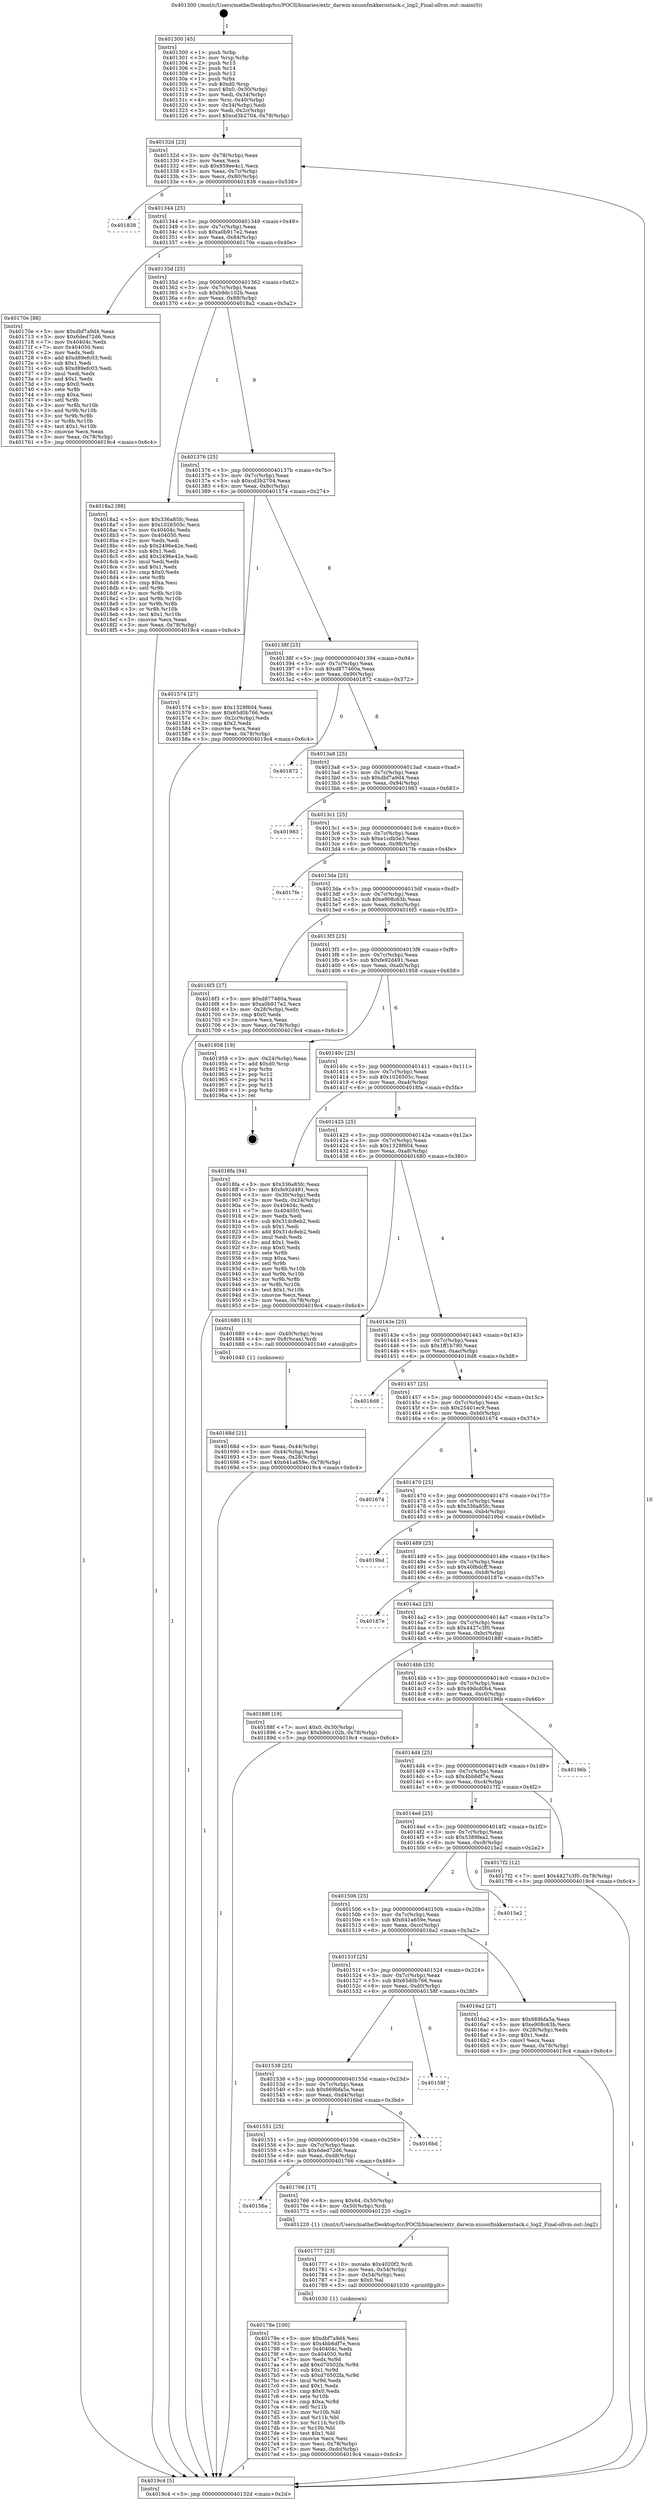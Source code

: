 digraph "0x401300" {
  label = "0x401300 (/mnt/c/Users/mathe/Desktop/tcc/POCII/binaries/extr_darwin-xnuosfmkkernstack.c_log2_Final-ollvm.out::main(0))"
  labelloc = "t"
  node[shape=record]

  Entry [label="",width=0.3,height=0.3,shape=circle,fillcolor=black,style=filled]
  "0x40132d" [label="{
     0x40132d [23]\l
     | [instrs]\l
     &nbsp;&nbsp;0x40132d \<+3\>: mov -0x78(%rbp),%eax\l
     &nbsp;&nbsp;0x401330 \<+2\>: mov %eax,%ecx\l
     &nbsp;&nbsp;0x401332 \<+6\>: sub $0x859ee4c1,%ecx\l
     &nbsp;&nbsp;0x401338 \<+3\>: mov %eax,-0x7c(%rbp)\l
     &nbsp;&nbsp;0x40133b \<+3\>: mov %ecx,-0x80(%rbp)\l
     &nbsp;&nbsp;0x40133e \<+6\>: je 0000000000401838 \<main+0x538\>\l
  }"]
  "0x401838" [label="{
     0x401838\l
  }", style=dashed]
  "0x401344" [label="{
     0x401344 [25]\l
     | [instrs]\l
     &nbsp;&nbsp;0x401344 \<+5\>: jmp 0000000000401349 \<main+0x49\>\l
     &nbsp;&nbsp;0x401349 \<+3\>: mov -0x7c(%rbp),%eax\l
     &nbsp;&nbsp;0x40134c \<+5\>: sub $0xa0b917e2,%eax\l
     &nbsp;&nbsp;0x401351 \<+6\>: mov %eax,-0x84(%rbp)\l
     &nbsp;&nbsp;0x401357 \<+6\>: je 000000000040170e \<main+0x40e\>\l
  }"]
  Exit [label="",width=0.3,height=0.3,shape=circle,fillcolor=black,style=filled,peripheries=2]
  "0x40170e" [label="{
     0x40170e [88]\l
     | [instrs]\l
     &nbsp;&nbsp;0x40170e \<+5\>: mov $0xdbf7a9d4,%eax\l
     &nbsp;&nbsp;0x401713 \<+5\>: mov $0x6ded72d6,%ecx\l
     &nbsp;&nbsp;0x401718 \<+7\>: mov 0x40404c,%edx\l
     &nbsp;&nbsp;0x40171f \<+7\>: mov 0x404050,%esi\l
     &nbsp;&nbsp;0x401726 \<+2\>: mov %edx,%edi\l
     &nbsp;&nbsp;0x401728 \<+6\>: add $0xd89efc03,%edi\l
     &nbsp;&nbsp;0x40172e \<+3\>: sub $0x1,%edi\l
     &nbsp;&nbsp;0x401731 \<+6\>: sub $0xd89efc03,%edi\l
     &nbsp;&nbsp;0x401737 \<+3\>: imul %edi,%edx\l
     &nbsp;&nbsp;0x40173a \<+3\>: and $0x1,%edx\l
     &nbsp;&nbsp;0x40173d \<+3\>: cmp $0x0,%edx\l
     &nbsp;&nbsp;0x401740 \<+4\>: sete %r8b\l
     &nbsp;&nbsp;0x401744 \<+3\>: cmp $0xa,%esi\l
     &nbsp;&nbsp;0x401747 \<+4\>: setl %r9b\l
     &nbsp;&nbsp;0x40174b \<+3\>: mov %r8b,%r10b\l
     &nbsp;&nbsp;0x40174e \<+3\>: and %r9b,%r10b\l
     &nbsp;&nbsp;0x401751 \<+3\>: xor %r9b,%r8b\l
     &nbsp;&nbsp;0x401754 \<+3\>: or %r8b,%r10b\l
     &nbsp;&nbsp;0x401757 \<+4\>: test $0x1,%r10b\l
     &nbsp;&nbsp;0x40175b \<+3\>: cmovne %ecx,%eax\l
     &nbsp;&nbsp;0x40175e \<+3\>: mov %eax,-0x78(%rbp)\l
     &nbsp;&nbsp;0x401761 \<+5\>: jmp 00000000004019c4 \<main+0x6c4\>\l
  }"]
  "0x40135d" [label="{
     0x40135d [25]\l
     | [instrs]\l
     &nbsp;&nbsp;0x40135d \<+5\>: jmp 0000000000401362 \<main+0x62\>\l
     &nbsp;&nbsp;0x401362 \<+3\>: mov -0x7c(%rbp),%eax\l
     &nbsp;&nbsp;0x401365 \<+5\>: sub $0xb9dc102b,%eax\l
     &nbsp;&nbsp;0x40136a \<+6\>: mov %eax,-0x88(%rbp)\l
     &nbsp;&nbsp;0x401370 \<+6\>: je 00000000004018a2 \<main+0x5a2\>\l
  }"]
  "0x40178e" [label="{
     0x40178e [100]\l
     | [instrs]\l
     &nbsp;&nbsp;0x40178e \<+5\>: mov $0xdbf7a9d4,%esi\l
     &nbsp;&nbsp;0x401793 \<+5\>: mov $0x4bb6df7e,%ecx\l
     &nbsp;&nbsp;0x401798 \<+7\>: mov 0x40404c,%edx\l
     &nbsp;&nbsp;0x40179f \<+8\>: mov 0x404050,%r8d\l
     &nbsp;&nbsp;0x4017a7 \<+3\>: mov %edx,%r9d\l
     &nbsp;&nbsp;0x4017aa \<+7\>: add $0xd70502fa,%r9d\l
     &nbsp;&nbsp;0x4017b1 \<+4\>: sub $0x1,%r9d\l
     &nbsp;&nbsp;0x4017b5 \<+7\>: sub $0xd70502fa,%r9d\l
     &nbsp;&nbsp;0x4017bc \<+4\>: imul %r9d,%edx\l
     &nbsp;&nbsp;0x4017c0 \<+3\>: and $0x1,%edx\l
     &nbsp;&nbsp;0x4017c3 \<+3\>: cmp $0x0,%edx\l
     &nbsp;&nbsp;0x4017c6 \<+4\>: sete %r10b\l
     &nbsp;&nbsp;0x4017ca \<+4\>: cmp $0xa,%r8d\l
     &nbsp;&nbsp;0x4017ce \<+4\>: setl %r11b\l
     &nbsp;&nbsp;0x4017d2 \<+3\>: mov %r10b,%bl\l
     &nbsp;&nbsp;0x4017d5 \<+3\>: and %r11b,%bl\l
     &nbsp;&nbsp;0x4017d8 \<+3\>: xor %r11b,%r10b\l
     &nbsp;&nbsp;0x4017db \<+3\>: or %r10b,%bl\l
     &nbsp;&nbsp;0x4017de \<+3\>: test $0x1,%bl\l
     &nbsp;&nbsp;0x4017e1 \<+3\>: cmovne %ecx,%esi\l
     &nbsp;&nbsp;0x4017e4 \<+3\>: mov %esi,-0x78(%rbp)\l
     &nbsp;&nbsp;0x4017e7 \<+6\>: mov %eax,-0xdc(%rbp)\l
     &nbsp;&nbsp;0x4017ed \<+5\>: jmp 00000000004019c4 \<main+0x6c4\>\l
  }"]
  "0x4018a2" [label="{
     0x4018a2 [88]\l
     | [instrs]\l
     &nbsp;&nbsp;0x4018a2 \<+5\>: mov $0x336a85fc,%eax\l
     &nbsp;&nbsp;0x4018a7 \<+5\>: mov $0x1026505c,%ecx\l
     &nbsp;&nbsp;0x4018ac \<+7\>: mov 0x40404c,%edx\l
     &nbsp;&nbsp;0x4018b3 \<+7\>: mov 0x404050,%esi\l
     &nbsp;&nbsp;0x4018ba \<+2\>: mov %edx,%edi\l
     &nbsp;&nbsp;0x4018bc \<+6\>: sub $0x2496e42e,%edi\l
     &nbsp;&nbsp;0x4018c2 \<+3\>: sub $0x1,%edi\l
     &nbsp;&nbsp;0x4018c5 \<+6\>: add $0x2496e42e,%edi\l
     &nbsp;&nbsp;0x4018cb \<+3\>: imul %edi,%edx\l
     &nbsp;&nbsp;0x4018ce \<+3\>: and $0x1,%edx\l
     &nbsp;&nbsp;0x4018d1 \<+3\>: cmp $0x0,%edx\l
     &nbsp;&nbsp;0x4018d4 \<+4\>: sete %r8b\l
     &nbsp;&nbsp;0x4018d8 \<+3\>: cmp $0xa,%esi\l
     &nbsp;&nbsp;0x4018db \<+4\>: setl %r9b\l
     &nbsp;&nbsp;0x4018df \<+3\>: mov %r8b,%r10b\l
     &nbsp;&nbsp;0x4018e2 \<+3\>: and %r9b,%r10b\l
     &nbsp;&nbsp;0x4018e5 \<+3\>: xor %r9b,%r8b\l
     &nbsp;&nbsp;0x4018e8 \<+3\>: or %r8b,%r10b\l
     &nbsp;&nbsp;0x4018eb \<+4\>: test $0x1,%r10b\l
     &nbsp;&nbsp;0x4018ef \<+3\>: cmovne %ecx,%eax\l
     &nbsp;&nbsp;0x4018f2 \<+3\>: mov %eax,-0x78(%rbp)\l
     &nbsp;&nbsp;0x4018f5 \<+5\>: jmp 00000000004019c4 \<main+0x6c4\>\l
  }"]
  "0x401376" [label="{
     0x401376 [25]\l
     | [instrs]\l
     &nbsp;&nbsp;0x401376 \<+5\>: jmp 000000000040137b \<main+0x7b\>\l
     &nbsp;&nbsp;0x40137b \<+3\>: mov -0x7c(%rbp),%eax\l
     &nbsp;&nbsp;0x40137e \<+5\>: sub $0xcd3b2704,%eax\l
     &nbsp;&nbsp;0x401383 \<+6\>: mov %eax,-0x8c(%rbp)\l
     &nbsp;&nbsp;0x401389 \<+6\>: je 0000000000401574 \<main+0x274\>\l
  }"]
  "0x401777" [label="{
     0x401777 [23]\l
     | [instrs]\l
     &nbsp;&nbsp;0x401777 \<+10\>: movabs $0x4020f2,%rdi\l
     &nbsp;&nbsp;0x401781 \<+3\>: mov %eax,-0x54(%rbp)\l
     &nbsp;&nbsp;0x401784 \<+3\>: mov -0x54(%rbp),%esi\l
     &nbsp;&nbsp;0x401787 \<+2\>: mov $0x0,%al\l
     &nbsp;&nbsp;0x401789 \<+5\>: call 0000000000401030 \<printf@plt\>\l
     | [calls]\l
     &nbsp;&nbsp;0x401030 \{1\} (unknown)\l
  }"]
  "0x401574" [label="{
     0x401574 [27]\l
     | [instrs]\l
     &nbsp;&nbsp;0x401574 \<+5\>: mov $0x1329f604,%eax\l
     &nbsp;&nbsp;0x401579 \<+5\>: mov $0x65d0b766,%ecx\l
     &nbsp;&nbsp;0x40157e \<+3\>: mov -0x2c(%rbp),%edx\l
     &nbsp;&nbsp;0x401581 \<+3\>: cmp $0x2,%edx\l
     &nbsp;&nbsp;0x401584 \<+3\>: cmovne %ecx,%eax\l
     &nbsp;&nbsp;0x401587 \<+3\>: mov %eax,-0x78(%rbp)\l
     &nbsp;&nbsp;0x40158a \<+5\>: jmp 00000000004019c4 \<main+0x6c4\>\l
  }"]
  "0x40138f" [label="{
     0x40138f [25]\l
     | [instrs]\l
     &nbsp;&nbsp;0x40138f \<+5\>: jmp 0000000000401394 \<main+0x94\>\l
     &nbsp;&nbsp;0x401394 \<+3\>: mov -0x7c(%rbp),%eax\l
     &nbsp;&nbsp;0x401397 \<+5\>: sub $0xd877460a,%eax\l
     &nbsp;&nbsp;0x40139c \<+6\>: mov %eax,-0x90(%rbp)\l
     &nbsp;&nbsp;0x4013a2 \<+6\>: je 0000000000401872 \<main+0x572\>\l
  }"]
  "0x4019c4" [label="{
     0x4019c4 [5]\l
     | [instrs]\l
     &nbsp;&nbsp;0x4019c4 \<+5\>: jmp 000000000040132d \<main+0x2d\>\l
  }"]
  "0x401300" [label="{
     0x401300 [45]\l
     | [instrs]\l
     &nbsp;&nbsp;0x401300 \<+1\>: push %rbp\l
     &nbsp;&nbsp;0x401301 \<+3\>: mov %rsp,%rbp\l
     &nbsp;&nbsp;0x401304 \<+2\>: push %r15\l
     &nbsp;&nbsp;0x401306 \<+2\>: push %r14\l
     &nbsp;&nbsp;0x401308 \<+2\>: push %r12\l
     &nbsp;&nbsp;0x40130a \<+1\>: push %rbx\l
     &nbsp;&nbsp;0x40130b \<+7\>: sub $0xd0,%rsp\l
     &nbsp;&nbsp;0x401312 \<+7\>: movl $0x0,-0x30(%rbp)\l
     &nbsp;&nbsp;0x401319 \<+3\>: mov %edi,-0x34(%rbp)\l
     &nbsp;&nbsp;0x40131c \<+4\>: mov %rsi,-0x40(%rbp)\l
     &nbsp;&nbsp;0x401320 \<+3\>: mov -0x34(%rbp),%edi\l
     &nbsp;&nbsp;0x401323 \<+3\>: mov %edi,-0x2c(%rbp)\l
     &nbsp;&nbsp;0x401326 \<+7\>: movl $0xcd3b2704,-0x78(%rbp)\l
  }"]
  "0x40156a" [label="{
     0x40156a\l
  }", style=dashed]
  "0x401872" [label="{
     0x401872\l
  }", style=dashed]
  "0x4013a8" [label="{
     0x4013a8 [25]\l
     | [instrs]\l
     &nbsp;&nbsp;0x4013a8 \<+5\>: jmp 00000000004013ad \<main+0xad\>\l
     &nbsp;&nbsp;0x4013ad \<+3\>: mov -0x7c(%rbp),%eax\l
     &nbsp;&nbsp;0x4013b0 \<+5\>: sub $0xdbf7a9d4,%eax\l
     &nbsp;&nbsp;0x4013b5 \<+6\>: mov %eax,-0x94(%rbp)\l
     &nbsp;&nbsp;0x4013bb \<+6\>: je 0000000000401983 \<main+0x683\>\l
  }"]
  "0x401766" [label="{
     0x401766 [17]\l
     | [instrs]\l
     &nbsp;&nbsp;0x401766 \<+8\>: movq $0x64,-0x50(%rbp)\l
     &nbsp;&nbsp;0x40176e \<+4\>: mov -0x50(%rbp),%rdi\l
     &nbsp;&nbsp;0x401772 \<+5\>: call 0000000000401220 \<log2\>\l
     | [calls]\l
     &nbsp;&nbsp;0x401220 \{1\} (/mnt/c/Users/mathe/Desktop/tcc/POCII/binaries/extr_darwin-xnuosfmkkernstack.c_log2_Final-ollvm.out::log2)\l
  }"]
  "0x401983" [label="{
     0x401983\l
  }", style=dashed]
  "0x4013c1" [label="{
     0x4013c1 [25]\l
     | [instrs]\l
     &nbsp;&nbsp;0x4013c1 \<+5\>: jmp 00000000004013c6 \<main+0xc6\>\l
     &nbsp;&nbsp;0x4013c6 \<+3\>: mov -0x7c(%rbp),%eax\l
     &nbsp;&nbsp;0x4013c9 \<+5\>: sub $0xe1cdb5e3,%eax\l
     &nbsp;&nbsp;0x4013ce \<+6\>: mov %eax,-0x98(%rbp)\l
     &nbsp;&nbsp;0x4013d4 \<+6\>: je 00000000004017fe \<main+0x4fe\>\l
  }"]
  "0x401551" [label="{
     0x401551 [25]\l
     | [instrs]\l
     &nbsp;&nbsp;0x401551 \<+5\>: jmp 0000000000401556 \<main+0x256\>\l
     &nbsp;&nbsp;0x401556 \<+3\>: mov -0x7c(%rbp),%eax\l
     &nbsp;&nbsp;0x401559 \<+5\>: sub $0x6ded72d6,%eax\l
     &nbsp;&nbsp;0x40155e \<+6\>: mov %eax,-0xd8(%rbp)\l
     &nbsp;&nbsp;0x401564 \<+6\>: je 0000000000401766 \<main+0x466\>\l
  }"]
  "0x4017fe" [label="{
     0x4017fe\l
  }", style=dashed]
  "0x4013da" [label="{
     0x4013da [25]\l
     | [instrs]\l
     &nbsp;&nbsp;0x4013da \<+5\>: jmp 00000000004013df \<main+0xdf\>\l
     &nbsp;&nbsp;0x4013df \<+3\>: mov -0x7c(%rbp),%eax\l
     &nbsp;&nbsp;0x4013e2 \<+5\>: sub $0xe908c63b,%eax\l
     &nbsp;&nbsp;0x4013e7 \<+6\>: mov %eax,-0x9c(%rbp)\l
     &nbsp;&nbsp;0x4013ed \<+6\>: je 00000000004016f3 \<main+0x3f3\>\l
  }"]
  "0x4016bd" [label="{
     0x4016bd\l
  }", style=dashed]
  "0x4016f3" [label="{
     0x4016f3 [27]\l
     | [instrs]\l
     &nbsp;&nbsp;0x4016f3 \<+5\>: mov $0xd877460a,%eax\l
     &nbsp;&nbsp;0x4016f8 \<+5\>: mov $0xa0b917e2,%ecx\l
     &nbsp;&nbsp;0x4016fd \<+3\>: mov -0x28(%rbp),%edx\l
     &nbsp;&nbsp;0x401700 \<+3\>: cmp $0x0,%edx\l
     &nbsp;&nbsp;0x401703 \<+3\>: cmove %ecx,%eax\l
     &nbsp;&nbsp;0x401706 \<+3\>: mov %eax,-0x78(%rbp)\l
     &nbsp;&nbsp;0x401709 \<+5\>: jmp 00000000004019c4 \<main+0x6c4\>\l
  }"]
  "0x4013f3" [label="{
     0x4013f3 [25]\l
     | [instrs]\l
     &nbsp;&nbsp;0x4013f3 \<+5\>: jmp 00000000004013f8 \<main+0xf8\>\l
     &nbsp;&nbsp;0x4013f8 \<+3\>: mov -0x7c(%rbp),%eax\l
     &nbsp;&nbsp;0x4013fb \<+5\>: sub $0xfe92d491,%eax\l
     &nbsp;&nbsp;0x401400 \<+6\>: mov %eax,-0xa0(%rbp)\l
     &nbsp;&nbsp;0x401406 \<+6\>: je 0000000000401958 \<main+0x658\>\l
  }"]
  "0x401538" [label="{
     0x401538 [25]\l
     | [instrs]\l
     &nbsp;&nbsp;0x401538 \<+5\>: jmp 000000000040153d \<main+0x23d\>\l
     &nbsp;&nbsp;0x40153d \<+3\>: mov -0x7c(%rbp),%eax\l
     &nbsp;&nbsp;0x401540 \<+5\>: sub $0x669bfa5a,%eax\l
     &nbsp;&nbsp;0x401545 \<+6\>: mov %eax,-0xd4(%rbp)\l
     &nbsp;&nbsp;0x40154b \<+6\>: je 00000000004016bd \<main+0x3bd\>\l
  }"]
  "0x401958" [label="{
     0x401958 [19]\l
     | [instrs]\l
     &nbsp;&nbsp;0x401958 \<+3\>: mov -0x24(%rbp),%eax\l
     &nbsp;&nbsp;0x40195b \<+7\>: add $0xd0,%rsp\l
     &nbsp;&nbsp;0x401962 \<+1\>: pop %rbx\l
     &nbsp;&nbsp;0x401963 \<+2\>: pop %r12\l
     &nbsp;&nbsp;0x401965 \<+2\>: pop %r14\l
     &nbsp;&nbsp;0x401967 \<+2\>: pop %r15\l
     &nbsp;&nbsp;0x401969 \<+1\>: pop %rbp\l
     &nbsp;&nbsp;0x40196a \<+1\>: ret\l
  }"]
  "0x40140c" [label="{
     0x40140c [25]\l
     | [instrs]\l
     &nbsp;&nbsp;0x40140c \<+5\>: jmp 0000000000401411 \<main+0x111\>\l
     &nbsp;&nbsp;0x401411 \<+3\>: mov -0x7c(%rbp),%eax\l
     &nbsp;&nbsp;0x401414 \<+5\>: sub $0x1026505c,%eax\l
     &nbsp;&nbsp;0x401419 \<+6\>: mov %eax,-0xa4(%rbp)\l
     &nbsp;&nbsp;0x40141f \<+6\>: je 00000000004018fa \<main+0x5fa\>\l
  }"]
  "0x40158f" [label="{
     0x40158f\l
  }", style=dashed]
  "0x4018fa" [label="{
     0x4018fa [94]\l
     | [instrs]\l
     &nbsp;&nbsp;0x4018fa \<+5\>: mov $0x336a85fc,%eax\l
     &nbsp;&nbsp;0x4018ff \<+5\>: mov $0xfe92d491,%ecx\l
     &nbsp;&nbsp;0x401904 \<+3\>: mov -0x30(%rbp),%edx\l
     &nbsp;&nbsp;0x401907 \<+3\>: mov %edx,-0x24(%rbp)\l
     &nbsp;&nbsp;0x40190a \<+7\>: mov 0x40404c,%edx\l
     &nbsp;&nbsp;0x401911 \<+7\>: mov 0x404050,%esi\l
     &nbsp;&nbsp;0x401918 \<+2\>: mov %edx,%edi\l
     &nbsp;&nbsp;0x40191a \<+6\>: sub $0x31dc8eb2,%edi\l
     &nbsp;&nbsp;0x401920 \<+3\>: sub $0x1,%edi\l
     &nbsp;&nbsp;0x401923 \<+6\>: add $0x31dc8eb2,%edi\l
     &nbsp;&nbsp;0x401929 \<+3\>: imul %edi,%edx\l
     &nbsp;&nbsp;0x40192c \<+3\>: and $0x1,%edx\l
     &nbsp;&nbsp;0x40192f \<+3\>: cmp $0x0,%edx\l
     &nbsp;&nbsp;0x401932 \<+4\>: sete %r8b\l
     &nbsp;&nbsp;0x401936 \<+3\>: cmp $0xa,%esi\l
     &nbsp;&nbsp;0x401939 \<+4\>: setl %r9b\l
     &nbsp;&nbsp;0x40193d \<+3\>: mov %r8b,%r10b\l
     &nbsp;&nbsp;0x401940 \<+3\>: and %r9b,%r10b\l
     &nbsp;&nbsp;0x401943 \<+3\>: xor %r9b,%r8b\l
     &nbsp;&nbsp;0x401946 \<+3\>: or %r8b,%r10b\l
     &nbsp;&nbsp;0x401949 \<+4\>: test $0x1,%r10b\l
     &nbsp;&nbsp;0x40194d \<+3\>: cmovne %ecx,%eax\l
     &nbsp;&nbsp;0x401950 \<+3\>: mov %eax,-0x78(%rbp)\l
     &nbsp;&nbsp;0x401953 \<+5\>: jmp 00000000004019c4 \<main+0x6c4\>\l
  }"]
  "0x401425" [label="{
     0x401425 [25]\l
     | [instrs]\l
     &nbsp;&nbsp;0x401425 \<+5\>: jmp 000000000040142a \<main+0x12a\>\l
     &nbsp;&nbsp;0x40142a \<+3\>: mov -0x7c(%rbp),%eax\l
     &nbsp;&nbsp;0x40142d \<+5\>: sub $0x1329f604,%eax\l
     &nbsp;&nbsp;0x401432 \<+6\>: mov %eax,-0xa8(%rbp)\l
     &nbsp;&nbsp;0x401438 \<+6\>: je 0000000000401680 \<main+0x380\>\l
  }"]
  "0x40151f" [label="{
     0x40151f [25]\l
     | [instrs]\l
     &nbsp;&nbsp;0x40151f \<+5\>: jmp 0000000000401524 \<main+0x224\>\l
     &nbsp;&nbsp;0x401524 \<+3\>: mov -0x7c(%rbp),%eax\l
     &nbsp;&nbsp;0x401527 \<+5\>: sub $0x65d0b766,%eax\l
     &nbsp;&nbsp;0x40152c \<+6\>: mov %eax,-0xd0(%rbp)\l
     &nbsp;&nbsp;0x401532 \<+6\>: je 000000000040158f \<main+0x28f\>\l
  }"]
  "0x401680" [label="{
     0x401680 [13]\l
     | [instrs]\l
     &nbsp;&nbsp;0x401680 \<+4\>: mov -0x40(%rbp),%rax\l
     &nbsp;&nbsp;0x401684 \<+4\>: mov 0x8(%rax),%rdi\l
     &nbsp;&nbsp;0x401688 \<+5\>: call 0000000000401040 \<atoi@plt\>\l
     | [calls]\l
     &nbsp;&nbsp;0x401040 \{1\} (unknown)\l
  }"]
  "0x40143e" [label="{
     0x40143e [25]\l
     | [instrs]\l
     &nbsp;&nbsp;0x40143e \<+5\>: jmp 0000000000401443 \<main+0x143\>\l
     &nbsp;&nbsp;0x401443 \<+3\>: mov -0x7c(%rbp),%eax\l
     &nbsp;&nbsp;0x401446 \<+5\>: sub $0x1ff1b790,%eax\l
     &nbsp;&nbsp;0x40144b \<+6\>: mov %eax,-0xac(%rbp)\l
     &nbsp;&nbsp;0x401451 \<+6\>: je 00000000004016d8 \<main+0x3d8\>\l
  }"]
  "0x40168d" [label="{
     0x40168d [21]\l
     | [instrs]\l
     &nbsp;&nbsp;0x40168d \<+3\>: mov %eax,-0x44(%rbp)\l
     &nbsp;&nbsp;0x401690 \<+3\>: mov -0x44(%rbp),%eax\l
     &nbsp;&nbsp;0x401693 \<+3\>: mov %eax,-0x28(%rbp)\l
     &nbsp;&nbsp;0x401696 \<+7\>: movl $0x641a659e,-0x78(%rbp)\l
     &nbsp;&nbsp;0x40169d \<+5\>: jmp 00000000004019c4 \<main+0x6c4\>\l
  }"]
  "0x4016a2" [label="{
     0x4016a2 [27]\l
     | [instrs]\l
     &nbsp;&nbsp;0x4016a2 \<+5\>: mov $0x669bfa5a,%eax\l
     &nbsp;&nbsp;0x4016a7 \<+5\>: mov $0xe908c63b,%ecx\l
     &nbsp;&nbsp;0x4016ac \<+3\>: mov -0x28(%rbp),%edx\l
     &nbsp;&nbsp;0x4016af \<+3\>: cmp $0x1,%edx\l
     &nbsp;&nbsp;0x4016b2 \<+3\>: cmovl %ecx,%eax\l
     &nbsp;&nbsp;0x4016b5 \<+3\>: mov %eax,-0x78(%rbp)\l
     &nbsp;&nbsp;0x4016b8 \<+5\>: jmp 00000000004019c4 \<main+0x6c4\>\l
  }"]
  "0x4016d8" [label="{
     0x4016d8\l
  }", style=dashed]
  "0x401457" [label="{
     0x401457 [25]\l
     | [instrs]\l
     &nbsp;&nbsp;0x401457 \<+5\>: jmp 000000000040145c \<main+0x15c\>\l
     &nbsp;&nbsp;0x40145c \<+3\>: mov -0x7c(%rbp),%eax\l
     &nbsp;&nbsp;0x40145f \<+5\>: sub $0x25401ec9,%eax\l
     &nbsp;&nbsp;0x401464 \<+6\>: mov %eax,-0xb0(%rbp)\l
     &nbsp;&nbsp;0x40146a \<+6\>: je 0000000000401674 \<main+0x374\>\l
  }"]
  "0x401506" [label="{
     0x401506 [25]\l
     | [instrs]\l
     &nbsp;&nbsp;0x401506 \<+5\>: jmp 000000000040150b \<main+0x20b\>\l
     &nbsp;&nbsp;0x40150b \<+3\>: mov -0x7c(%rbp),%eax\l
     &nbsp;&nbsp;0x40150e \<+5\>: sub $0x641a659e,%eax\l
     &nbsp;&nbsp;0x401513 \<+6\>: mov %eax,-0xcc(%rbp)\l
     &nbsp;&nbsp;0x401519 \<+6\>: je 00000000004016a2 \<main+0x3a2\>\l
  }"]
  "0x401674" [label="{
     0x401674\l
  }", style=dashed]
  "0x401470" [label="{
     0x401470 [25]\l
     | [instrs]\l
     &nbsp;&nbsp;0x401470 \<+5\>: jmp 0000000000401475 \<main+0x175\>\l
     &nbsp;&nbsp;0x401475 \<+3\>: mov -0x7c(%rbp),%eax\l
     &nbsp;&nbsp;0x401478 \<+5\>: sub $0x336a85fc,%eax\l
     &nbsp;&nbsp;0x40147d \<+6\>: mov %eax,-0xb4(%rbp)\l
     &nbsp;&nbsp;0x401483 \<+6\>: je 00000000004019bd \<main+0x6bd\>\l
  }"]
  "0x4015e2" [label="{
     0x4015e2\l
  }", style=dashed]
  "0x4019bd" [label="{
     0x4019bd\l
  }", style=dashed]
  "0x401489" [label="{
     0x401489 [25]\l
     | [instrs]\l
     &nbsp;&nbsp;0x401489 \<+5\>: jmp 000000000040148e \<main+0x18e\>\l
     &nbsp;&nbsp;0x40148e \<+3\>: mov -0x7c(%rbp),%eax\l
     &nbsp;&nbsp;0x401491 \<+5\>: sub $0x40f6dcff,%eax\l
     &nbsp;&nbsp;0x401496 \<+6\>: mov %eax,-0xb8(%rbp)\l
     &nbsp;&nbsp;0x40149c \<+6\>: je 000000000040187e \<main+0x57e\>\l
  }"]
  "0x4014ed" [label="{
     0x4014ed [25]\l
     | [instrs]\l
     &nbsp;&nbsp;0x4014ed \<+5\>: jmp 00000000004014f2 \<main+0x1f2\>\l
     &nbsp;&nbsp;0x4014f2 \<+3\>: mov -0x7c(%rbp),%eax\l
     &nbsp;&nbsp;0x4014f5 \<+5\>: sub $0x5389fea2,%eax\l
     &nbsp;&nbsp;0x4014fa \<+6\>: mov %eax,-0xc8(%rbp)\l
     &nbsp;&nbsp;0x401500 \<+6\>: je 00000000004015e2 \<main+0x2e2\>\l
  }"]
  "0x40187e" [label="{
     0x40187e\l
  }", style=dashed]
  "0x4014a2" [label="{
     0x4014a2 [25]\l
     | [instrs]\l
     &nbsp;&nbsp;0x4014a2 \<+5\>: jmp 00000000004014a7 \<main+0x1a7\>\l
     &nbsp;&nbsp;0x4014a7 \<+3\>: mov -0x7c(%rbp),%eax\l
     &nbsp;&nbsp;0x4014aa \<+5\>: sub $0x4427c3f0,%eax\l
     &nbsp;&nbsp;0x4014af \<+6\>: mov %eax,-0xbc(%rbp)\l
     &nbsp;&nbsp;0x4014b5 \<+6\>: je 000000000040188f \<main+0x58f\>\l
  }"]
  "0x4017f2" [label="{
     0x4017f2 [12]\l
     | [instrs]\l
     &nbsp;&nbsp;0x4017f2 \<+7\>: movl $0x4427c3f0,-0x78(%rbp)\l
     &nbsp;&nbsp;0x4017f9 \<+5\>: jmp 00000000004019c4 \<main+0x6c4\>\l
  }"]
  "0x40188f" [label="{
     0x40188f [19]\l
     | [instrs]\l
     &nbsp;&nbsp;0x40188f \<+7\>: movl $0x0,-0x30(%rbp)\l
     &nbsp;&nbsp;0x401896 \<+7\>: movl $0xb9dc102b,-0x78(%rbp)\l
     &nbsp;&nbsp;0x40189d \<+5\>: jmp 00000000004019c4 \<main+0x6c4\>\l
  }"]
  "0x4014bb" [label="{
     0x4014bb [25]\l
     | [instrs]\l
     &nbsp;&nbsp;0x4014bb \<+5\>: jmp 00000000004014c0 \<main+0x1c0\>\l
     &nbsp;&nbsp;0x4014c0 \<+3\>: mov -0x7c(%rbp),%eax\l
     &nbsp;&nbsp;0x4014c3 \<+5\>: sub $0x49dcd0b4,%eax\l
     &nbsp;&nbsp;0x4014c8 \<+6\>: mov %eax,-0xc0(%rbp)\l
     &nbsp;&nbsp;0x4014ce \<+6\>: je 000000000040196b \<main+0x66b\>\l
  }"]
  "0x4014d4" [label="{
     0x4014d4 [25]\l
     | [instrs]\l
     &nbsp;&nbsp;0x4014d4 \<+5\>: jmp 00000000004014d9 \<main+0x1d9\>\l
     &nbsp;&nbsp;0x4014d9 \<+3\>: mov -0x7c(%rbp),%eax\l
     &nbsp;&nbsp;0x4014dc \<+5\>: sub $0x4bb6df7e,%eax\l
     &nbsp;&nbsp;0x4014e1 \<+6\>: mov %eax,-0xc4(%rbp)\l
     &nbsp;&nbsp;0x4014e7 \<+6\>: je 00000000004017f2 \<main+0x4f2\>\l
  }"]
  "0x40196b" [label="{
     0x40196b\l
  }", style=dashed]
  Entry -> "0x401300" [label=" 1"]
  "0x40132d" -> "0x401838" [label=" 0"]
  "0x40132d" -> "0x401344" [label=" 11"]
  "0x401958" -> Exit [label=" 1"]
  "0x401344" -> "0x40170e" [label=" 1"]
  "0x401344" -> "0x40135d" [label=" 10"]
  "0x4018fa" -> "0x4019c4" [label=" 1"]
  "0x40135d" -> "0x4018a2" [label=" 1"]
  "0x40135d" -> "0x401376" [label=" 9"]
  "0x4018a2" -> "0x4019c4" [label=" 1"]
  "0x401376" -> "0x401574" [label=" 1"]
  "0x401376" -> "0x40138f" [label=" 8"]
  "0x401574" -> "0x4019c4" [label=" 1"]
  "0x401300" -> "0x40132d" [label=" 1"]
  "0x4019c4" -> "0x40132d" [label=" 10"]
  "0x40188f" -> "0x4019c4" [label=" 1"]
  "0x40138f" -> "0x401872" [label=" 0"]
  "0x40138f" -> "0x4013a8" [label=" 8"]
  "0x4017f2" -> "0x4019c4" [label=" 1"]
  "0x4013a8" -> "0x401983" [label=" 0"]
  "0x4013a8" -> "0x4013c1" [label=" 8"]
  "0x40178e" -> "0x4019c4" [label=" 1"]
  "0x4013c1" -> "0x4017fe" [label=" 0"]
  "0x4013c1" -> "0x4013da" [label=" 8"]
  "0x401766" -> "0x401777" [label=" 1"]
  "0x4013da" -> "0x4016f3" [label=" 1"]
  "0x4013da" -> "0x4013f3" [label=" 7"]
  "0x401551" -> "0x40156a" [label=" 0"]
  "0x4013f3" -> "0x401958" [label=" 1"]
  "0x4013f3" -> "0x40140c" [label=" 6"]
  "0x401777" -> "0x40178e" [label=" 1"]
  "0x40140c" -> "0x4018fa" [label=" 1"]
  "0x40140c" -> "0x401425" [label=" 5"]
  "0x401538" -> "0x401551" [label=" 1"]
  "0x401425" -> "0x401680" [label=" 1"]
  "0x401425" -> "0x40143e" [label=" 4"]
  "0x401680" -> "0x40168d" [label=" 1"]
  "0x40168d" -> "0x4019c4" [label=" 1"]
  "0x401551" -> "0x401766" [label=" 1"]
  "0x40143e" -> "0x4016d8" [label=" 0"]
  "0x40143e" -> "0x401457" [label=" 4"]
  "0x40151f" -> "0x401538" [label=" 1"]
  "0x401457" -> "0x401674" [label=" 0"]
  "0x401457" -> "0x401470" [label=" 4"]
  "0x401538" -> "0x4016bd" [label=" 0"]
  "0x401470" -> "0x4019bd" [label=" 0"]
  "0x401470" -> "0x401489" [label=" 4"]
  "0x40170e" -> "0x4019c4" [label=" 1"]
  "0x401489" -> "0x40187e" [label=" 0"]
  "0x401489" -> "0x4014a2" [label=" 4"]
  "0x4016a2" -> "0x4019c4" [label=" 1"]
  "0x4014a2" -> "0x40188f" [label=" 1"]
  "0x4014a2" -> "0x4014bb" [label=" 3"]
  "0x401506" -> "0x40151f" [label=" 1"]
  "0x4014bb" -> "0x40196b" [label=" 0"]
  "0x4014bb" -> "0x4014d4" [label=" 3"]
  "0x401506" -> "0x4016a2" [label=" 1"]
  "0x4014d4" -> "0x4017f2" [label=" 1"]
  "0x4014d4" -> "0x4014ed" [label=" 2"]
  "0x4016f3" -> "0x4019c4" [label=" 1"]
  "0x4014ed" -> "0x4015e2" [label=" 0"]
  "0x4014ed" -> "0x401506" [label=" 2"]
  "0x40151f" -> "0x40158f" [label=" 0"]
}
